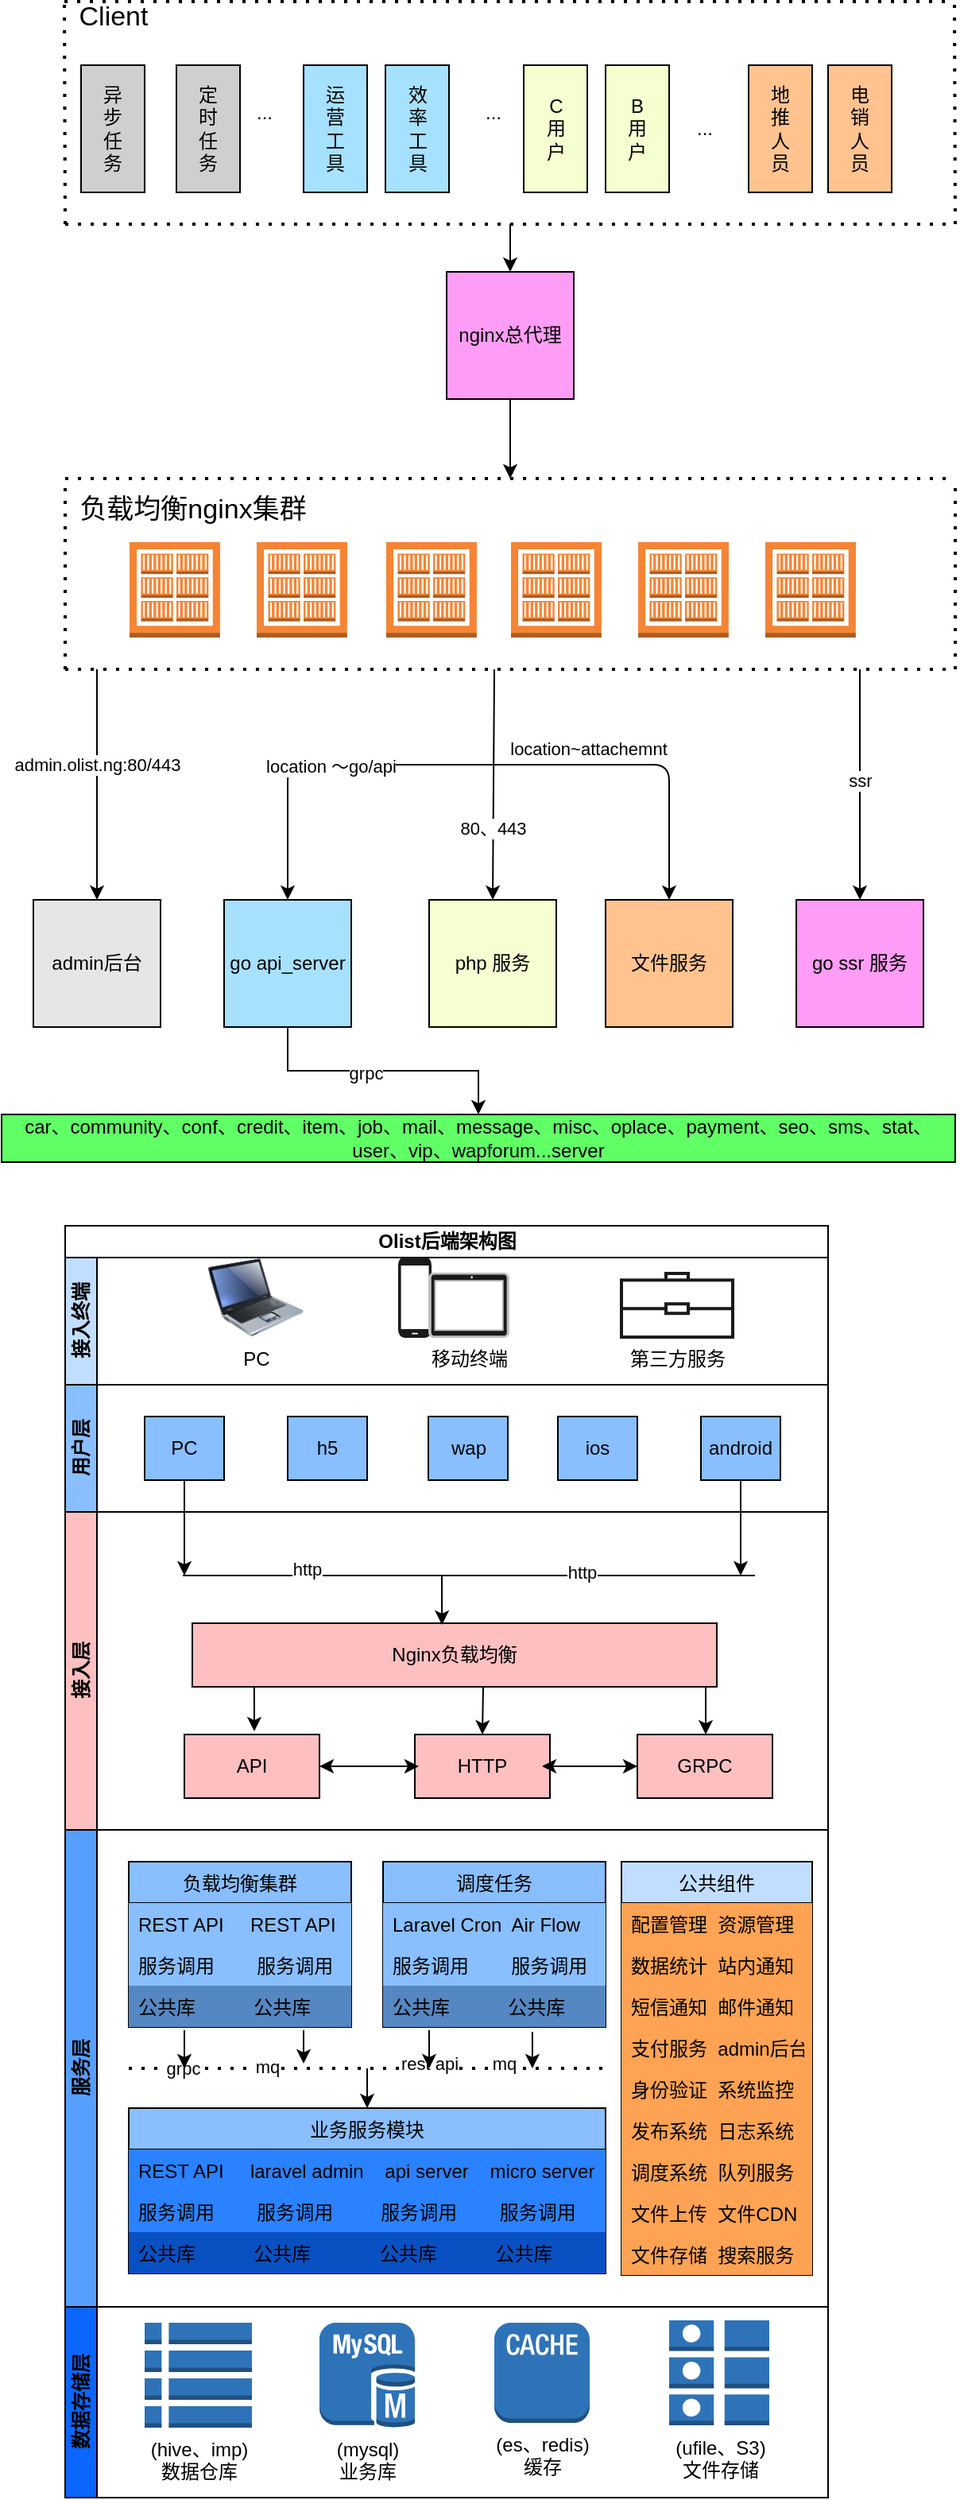 <mxfile version="14.4.9" type="github"><diagram id="2X9w02Ml61jo0lZJwtkf" name="Page-1"><mxGraphModel dx="1082" dy="553" grid="1" gridSize="10" guides="1" tooltips="1" connect="1" arrows="1" fold="1" page="1" pageScale="1" pageWidth="827" pageHeight="1169" math="0" shadow="0"><root><mxCell id="0"/><mxCell id="1" parent="0"/><mxCell id="3t1yqR0x10s6jiks58FH-15" value="" style="edgeStyle=orthogonalEdgeStyle;rounded=0;orthogonalLoop=1;jettySize=auto;html=1;" edge="1" parent="1" source="3t1yqR0x10s6jiks58FH-1"><mxGeometry relative="1" as="geometry"><mxPoint x="440" y="320" as="targetPoint"/></mxGeometry></mxCell><mxCell id="3t1yqR0x10s6jiks58FH-1" value="nginx总代理" style="whiteSpace=wrap;html=1;aspect=fixed;fillColor=#FF9CF5;" vertex="1" parent="1"><mxGeometry x="400" y="190" width="80" height="80" as="geometry"/></mxCell><mxCell id="3t1yqR0x10s6jiks58FH-2" value="admin后台" style="whiteSpace=wrap;html=1;aspect=fixed;fillColor=#E6E6E6;" vertex="1" parent="1"><mxGeometry x="140" y="585" width="80" height="80" as="geometry"/></mxCell><mxCell id="3t1yqR0x10s6jiks58FH-64" value="" style="edgeStyle=orthogonalEdgeStyle;rounded=0;orthogonalLoop=1;jettySize=auto;html=1;" edge="1" parent="1" source="3t1yqR0x10s6jiks58FH-3" target="3t1yqR0x10s6jiks58FH-63"><mxGeometry relative="1" as="geometry"/></mxCell><mxCell id="3t1yqR0x10s6jiks58FH-65" value="grpc" style="edgeLabel;html=1;align=center;verticalAlign=middle;resizable=0;points=[];" vertex="1" connectable="0" parent="3t1yqR0x10s6jiks58FH-64"><mxGeometry x="-0.127" y="-1" relative="1" as="geometry"><mxPoint as="offset"/></mxGeometry></mxCell><mxCell id="3t1yqR0x10s6jiks58FH-3" value="go api_server" style="whiteSpace=wrap;html=1;aspect=fixed;fillColor=#A6E1FF;" vertex="1" parent="1"><mxGeometry x="260" y="585" width="80" height="80" as="geometry"/></mxCell><mxCell id="3t1yqR0x10s6jiks58FH-4" value="php 服务" style="whiteSpace=wrap;html=1;aspect=fixed;fillColor=#F5FFCF;" vertex="1" parent="1"><mxGeometry x="389" y="585" width="80" height="80" as="geometry"/></mxCell><mxCell id="3t1yqR0x10s6jiks58FH-5" value="文件服务" style="whiteSpace=wrap;html=1;aspect=fixed;fillColor=#FFC38F;" vertex="1" parent="1"><mxGeometry x="500" y="585" width="80" height="80" as="geometry"/></mxCell><mxCell id="3t1yqR0x10s6jiks58FH-6" value="go ssr 服务" style="whiteSpace=wrap;html=1;aspect=fixed;fillColor=#FF9CF5;" vertex="1" parent="1"><mxGeometry x="620" y="585" width="80" height="80" as="geometry"/></mxCell><mxCell id="3t1yqR0x10s6jiks58FH-8" value="" style="outlineConnect=0;dashed=0;verticalLabelPosition=bottom;verticalAlign=top;align=center;html=1;shape=mxgraph.aws3.ecr_registry;fillColor=#F58534;gradientColor=none;" vertex="1" parent="1"><mxGeometry x="200.5" y="360" width="57" height="60" as="geometry"/></mxCell><mxCell id="3t1yqR0x10s6jiks58FH-10" value="" style="outlineConnect=0;dashed=0;verticalLabelPosition=bottom;verticalAlign=top;align=center;html=1;shape=mxgraph.aws3.ecr_registry;fillColor=#F58534;gradientColor=none;" vertex="1" parent="1"><mxGeometry x="600.5" y="360" width="57" height="60" as="geometry"/></mxCell><mxCell id="3t1yqR0x10s6jiks58FH-11" value="" style="outlineConnect=0;dashed=0;verticalLabelPosition=bottom;verticalAlign=top;align=center;html=1;shape=mxgraph.aws3.ecr_registry;fillColor=#F58534;gradientColor=none;" vertex="1" parent="1"><mxGeometry x="520.5" y="360" width="57" height="60" as="geometry"/></mxCell><mxCell id="3t1yqR0x10s6jiks58FH-12" value="" style="outlineConnect=0;dashed=0;verticalLabelPosition=bottom;verticalAlign=top;align=center;html=1;shape=mxgraph.aws3.ecr_registry;fillColor=#F58534;gradientColor=none;" vertex="1" parent="1"><mxGeometry x="280.5" y="360" width="57" height="60" as="geometry"/></mxCell><mxCell id="3t1yqR0x10s6jiks58FH-13" value="" style="outlineConnect=0;dashed=0;verticalLabelPosition=bottom;verticalAlign=top;align=center;html=1;shape=mxgraph.aws3.ecr_registry;fillColor=#F58534;gradientColor=none;" vertex="1" parent="1"><mxGeometry x="362" y="360" width="57" height="60" as="geometry"/></mxCell><mxCell id="3t1yqR0x10s6jiks58FH-14" value="" style="outlineConnect=0;dashed=0;verticalLabelPosition=bottom;verticalAlign=top;align=center;html=1;shape=mxgraph.aws3.ecr_registry;fillColor=#F58534;gradientColor=none;" vertex="1" parent="1"><mxGeometry x="440.5" y="360" width="57" height="60" as="geometry"/></mxCell><mxCell id="3t1yqR0x10s6jiks58FH-16" value="" style="endArrow=none;dashed=1;html=1;dashPattern=1 3;strokeWidth=2;" edge="1" parent="1"><mxGeometry width="50" height="50" relative="1" as="geometry"><mxPoint x="160" y="320" as="sourcePoint"/><mxPoint x="720" y="320" as="targetPoint"/></mxGeometry></mxCell><mxCell id="3t1yqR0x10s6jiks58FH-17" value="" style="endArrow=none;dashed=1;html=1;dashPattern=1 3;strokeWidth=2;" edge="1" parent="1"><mxGeometry width="50" height="50" relative="1" as="geometry"><mxPoint x="720" y="440" as="sourcePoint"/><mxPoint x="720" y="320" as="targetPoint"/></mxGeometry></mxCell><mxCell id="3t1yqR0x10s6jiks58FH-18" value="" style="endArrow=none;dashed=1;html=1;dashPattern=1 3;strokeWidth=2;" edge="1" parent="1"><mxGeometry width="50" height="50" relative="1" as="geometry"><mxPoint x="160" y="440" as="sourcePoint"/><mxPoint x="720" y="440" as="targetPoint"/></mxGeometry></mxCell><mxCell id="3t1yqR0x10s6jiks58FH-19" value="" style="endArrow=none;dashed=1;html=1;dashPattern=1 3;strokeWidth=2;" edge="1" parent="1"><mxGeometry width="50" height="50" relative="1" as="geometry"><mxPoint x="160" y="440" as="sourcePoint"/><mxPoint x="160" y="320" as="targetPoint"/></mxGeometry></mxCell><mxCell id="3t1yqR0x10s6jiks58FH-28" value="" style="endArrow=none;dashed=1;html=1;dashPattern=1 3;strokeWidth=2;" edge="1" parent="1"><mxGeometry width="50" height="50" relative="1" as="geometry"><mxPoint x="159.5" y="20" as="sourcePoint"/><mxPoint x="719.5" y="20" as="targetPoint"/></mxGeometry></mxCell><mxCell id="3t1yqR0x10s6jiks58FH-29" value="" style="endArrow=none;dashed=1;html=1;dashPattern=1 3;strokeWidth=2;" edge="1" parent="1"><mxGeometry width="50" height="50" relative="1" as="geometry"><mxPoint x="720" y="160" as="sourcePoint"/><mxPoint x="719.5" y="20" as="targetPoint"/></mxGeometry></mxCell><mxCell id="3t1yqR0x10s6jiks58FH-30" value="" style="endArrow=none;dashed=1;html=1;dashPattern=1 3;strokeWidth=2;" edge="1" parent="1"><mxGeometry width="50" height="50" relative="1" as="geometry"><mxPoint x="160" y="160" as="sourcePoint"/><mxPoint x="720" y="160" as="targetPoint"/></mxGeometry></mxCell><mxCell id="3t1yqR0x10s6jiks58FH-31" value="" style="endArrow=none;dashed=1;html=1;dashPattern=1 3;strokeWidth=2;" edge="1" parent="1"><mxGeometry width="50" height="50" relative="1" as="geometry"><mxPoint x="160" y="160" as="sourcePoint"/><mxPoint x="159.5" y="20" as="targetPoint"/></mxGeometry></mxCell><mxCell id="3t1yqR0x10s6jiks58FH-36" value="异&lt;br&gt;步&lt;br&gt;任&lt;br&gt;务" style="rounded=0;whiteSpace=wrap;html=1;fillColor=#CFCFCF;" vertex="1" parent="1"><mxGeometry x="170" y="60" width="40" height="80" as="geometry"/></mxCell><mxCell id="3t1yqR0x10s6jiks58FH-37" value="定&lt;br&gt;时&lt;br&gt;任&lt;br&gt;务" style="rounded=0;whiteSpace=wrap;html=1;fillColor=#CFCFCF;" vertex="1" parent="1"><mxGeometry x="230" y="60" width="40" height="80" as="geometry"/></mxCell><mxCell id="3t1yqR0x10s6jiks58FH-38" value="..." style="text;html=1;align=center;verticalAlign=middle;resizable=0;points=[];autosize=1;" vertex="1" parent="1"><mxGeometry x="270" y="80" width="30" height="20" as="geometry"/></mxCell><mxCell id="3t1yqR0x10s6jiks58FH-39" value="运&lt;br&gt;营&lt;br&gt;工&lt;br&gt;具" style="rounded=0;whiteSpace=wrap;html=1;fillColor=#A6E1FF;" vertex="1" parent="1"><mxGeometry x="310" y="60" width="40" height="80" as="geometry"/></mxCell><mxCell id="3t1yqR0x10s6jiks58FH-40" value="效&lt;br&gt;率&lt;br&gt;工&lt;br&gt;具" style="rounded=0;whiteSpace=wrap;html=1;fillColor=#A6E1FF;" vertex="1" parent="1"><mxGeometry x="361.5" y="60" width="40" height="80" as="geometry"/></mxCell><mxCell id="3t1yqR0x10s6jiks58FH-41" value="..." style="text;html=1;align=center;verticalAlign=middle;resizable=0;points=[];autosize=1;" vertex="1" parent="1"><mxGeometry x="414" y="80" width="30" height="20" as="geometry"/></mxCell><mxCell id="3t1yqR0x10s6jiks58FH-42" value="C&lt;br&gt;用&lt;br&gt;户" style="rounded=0;whiteSpace=wrap;html=1;fillColor=#F5FFCF;" vertex="1" parent="1"><mxGeometry x="448.5" y="60" width="40" height="80" as="geometry"/></mxCell><mxCell id="3t1yqR0x10s6jiks58FH-43" value="B&lt;br&gt;用&lt;br&gt;户" style="rounded=0;whiteSpace=wrap;html=1;fillColor=#F5FFCF;" vertex="1" parent="1"><mxGeometry x="500" y="60" width="40" height="80" as="geometry"/></mxCell><mxCell id="3t1yqR0x10s6jiks58FH-44" value="地&lt;br&gt;推&lt;br&gt;人&lt;br&gt;员" style="rounded=0;whiteSpace=wrap;html=1;fillColor=#FFC38F;" vertex="1" parent="1"><mxGeometry x="590" y="60" width="40" height="80" as="geometry"/></mxCell><mxCell id="3t1yqR0x10s6jiks58FH-45" value="&lt;font style=&quot;font-size: 17px&quot;&gt;Client&lt;/font&gt;" style="text;html=1;align=center;verticalAlign=middle;resizable=0;points=[];autosize=1;" vertex="1" parent="1"><mxGeometry x="160" y="20" width="60" height="20" as="geometry"/></mxCell><mxCell id="3t1yqR0x10s6jiks58FH-47" value="..." style="text;html=1;align=center;verticalAlign=middle;resizable=0;points=[];autosize=1;" vertex="1" parent="1"><mxGeometry x="547" y="90" width="30" height="20" as="geometry"/></mxCell><mxCell id="3t1yqR0x10s6jiks58FH-48" value="电&lt;br&gt;销&lt;br&gt;人&lt;br&gt;员" style="rounded=0;whiteSpace=wrap;html=1;fillColor=#FFC38F;" vertex="1" parent="1"><mxGeometry x="640" y="60" width="40" height="80" as="geometry"/></mxCell><mxCell id="3t1yqR0x10s6jiks58FH-50" value="" style="endArrow=classic;html=1;entryX=0.5;entryY=0;entryDx=0;entryDy=0;" edge="1" parent="1" target="3t1yqR0x10s6jiks58FH-1"><mxGeometry width="50" height="50" relative="1" as="geometry"><mxPoint x="440" y="160" as="sourcePoint"/><mxPoint x="450" y="120" as="targetPoint"/></mxGeometry></mxCell><mxCell id="3t1yqR0x10s6jiks58FH-51" value="&lt;font style=&quot;font-size: 17px&quot;&gt;负载均衡nginx集群&lt;/font&gt;" style="text;html=1;align=center;verticalAlign=middle;resizable=0;points=[];autosize=1;" vertex="1" parent="1"><mxGeometry x="160" y="330" width="160" height="20" as="geometry"/></mxCell><mxCell id="3t1yqR0x10s6jiks58FH-52" value="" style="endArrow=classic;html=1;entryX=0.5;entryY=0;entryDx=0;entryDy=0;" edge="1" parent="1" target="3t1yqR0x10s6jiks58FH-4"><mxGeometry width="50" height="50" relative="1" as="geometry"><mxPoint x="430" y="440" as="sourcePoint"/><mxPoint x="434" y="570" as="targetPoint"/></mxGeometry></mxCell><mxCell id="3t1yqR0x10s6jiks58FH-54" value="80、443" style="edgeLabel;html=1;align=center;verticalAlign=middle;resizable=0;points=[];" vertex="1" connectable="0" parent="3t1yqR0x10s6jiks58FH-52"><mxGeometry x="-0.076" y="-1" relative="1" as="geometry"><mxPoint x="0.46" y="33.01" as="offset"/></mxGeometry></mxCell><mxCell id="3t1yqR0x10s6jiks58FH-55" value="" style="endArrow=classic;html=1;entryX=0.5;entryY=0;entryDx=0;entryDy=0;" edge="1" parent="1" target="3t1yqR0x10s6jiks58FH-2"><mxGeometry width="50" height="50" relative="1" as="geometry"><mxPoint x="180" y="440" as="sourcePoint"/><mxPoint x="450" y="470" as="targetPoint"/></mxGeometry></mxCell><mxCell id="3t1yqR0x10s6jiks58FH-56" value="admin.olist.ng:80/443" style="edgeLabel;html=1;align=center;verticalAlign=middle;resizable=0;points=[];" vertex="1" connectable="0" parent="3t1yqR0x10s6jiks58FH-55"><mxGeometry x="-0.421" y="-2" relative="1" as="geometry"><mxPoint x="2" y="18" as="offset"/></mxGeometry></mxCell><mxCell id="3t1yqR0x10s6jiks58FH-57" value="" style="endArrow=classic;html=1;entryX=0.5;entryY=0;entryDx=0;entryDy=0;" edge="1" parent="1" target="3t1yqR0x10s6jiks58FH-3"><mxGeometry width="50" height="50" relative="1" as="geometry"><mxPoint x="430" y="500" as="sourcePoint"/><mxPoint x="450" y="550" as="targetPoint"/><Array as="points"><mxPoint x="300" y="500"/></Array></mxGeometry></mxCell><mxCell id="3t1yqR0x10s6jiks58FH-58" value="location ～go/api" style="edgeLabel;html=1;align=center;verticalAlign=middle;resizable=0;points=[];" vertex="1" connectable="0" parent="3t1yqR0x10s6jiks58FH-57"><mxGeometry x="-0.042" y="1" relative="1" as="geometry"><mxPoint as="offset"/></mxGeometry></mxCell><mxCell id="3t1yqR0x10s6jiks58FH-59" value="" style="endArrow=classic;html=1;entryX=0.5;entryY=0;entryDx=0;entryDy=0;" edge="1" parent="1" target="3t1yqR0x10s6jiks58FH-5"><mxGeometry width="50" height="50" relative="1" as="geometry"><mxPoint x="430" y="500" as="sourcePoint"/><mxPoint x="450" y="490" as="targetPoint"/><Array as="points"><mxPoint x="540" y="500"/></Array></mxGeometry></mxCell><mxCell id="3t1yqR0x10s6jiks58FH-60" value="location~attachemnt" style="edgeLabel;html=1;align=center;verticalAlign=middle;resizable=0;points=[];" vertex="1" connectable="0" parent="3t1yqR0x10s6jiks58FH-59"><mxGeometry x="-0.58" y="-2" relative="1" as="geometry"><mxPoint x="17.5" y="-12" as="offset"/></mxGeometry></mxCell><mxCell id="3t1yqR0x10s6jiks58FH-61" value="" style="endArrow=classic;html=1;entryX=0.5;entryY=0;entryDx=0;entryDy=0;" edge="1" parent="1" target="3t1yqR0x10s6jiks58FH-6"><mxGeometry width="50" height="50" relative="1" as="geometry"><mxPoint x="660" y="440" as="sourcePoint"/><mxPoint x="450" y="490" as="targetPoint"/><Array as="points"><mxPoint x="660" y="500"/></Array></mxGeometry></mxCell><mxCell id="3t1yqR0x10s6jiks58FH-62" value="ssr" style="edgeLabel;html=1;align=center;verticalAlign=middle;resizable=0;points=[];" vertex="1" connectable="0" parent="3t1yqR0x10s6jiks58FH-61"><mxGeometry x="-0.522" y="1" relative="1" as="geometry"><mxPoint x="-1" y="35" as="offset"/></mxGeometry></mxCell><mxCell id="3t1yqR0x10s6jiks58FH-63" value="car、community、conf、credit、item、job、mail、message、misc、oplace、payment、seo、sms、stat、user、vip、wapforum...server" style="whiteSpace=wrap;html=1;fillColor=#61FF66;" vertex="1" parent="1"><mxGeometry x="120" y="720" width="600" height="30" as="geometry"/></mxCell><mxCell id="3t1yqR0x10s6jiks58FH-67" value="Olist后端架构图" style="swimlane;html=1;childLayout=stackLayout;resizeParent=1;resizeParentMax=0;horizontal=1;startSize=20;horizontalStack=0;" vertex="1" parent="1"><mxGeometry x="160" y="790" width="480" height="380" as="geometry"/></mxCell><mxCell id="3t1yqR0x10s6jiks58FH-68" value="接入终端" style="swimlane;html=1;startSize=20;horizontal=0;fillColor=#C2DEFF;" vertex="1" parent="3t1yqR0x10s6jiks58FH-67"><mxGeometry y="20" width="480" height="80" as="geometry"/></mxCell><mxCell id="3t1yqR0x10s6jiks58FH-69" value="PC" style="image;html=1;image=img/lib/clip_art/computers/Laptop_128x128.png" vertex="1" parent="3t1yqR0x10s6jiks58FH-68"><mxGeometry x="90" width="60" height="50" as="geometry"/></mxCell><mxCell id="3t1yqR0x10s6jiks58FH-70" value="" style="verticalLabelPosition=bottom;verticalAlign=top;html=1;shadow=0;dashed=0;strokeWidth=1;shape=mxgraph.android.phone2;strokeColor=#1A1A1A;fillColor=#1A1A1A;" vertex="1" parent="3t1yqR0x10s6jiks58FH-68"><mxGeometry x="210" width="20" height="50" as="geometry"/></mxCell><mxCell id="3t1yqR0x10s6jiks58FH-71" value="&lt;span&gt;移动终端&lt;/span&gt;" style="verticalLabelPosition=bottom;verticalAlign=top;html=1;shadow=0;dashed=0;strokeWidth=1;shape=mxgraph.android.tab2;strokeColor=#c0c0c0;direction=north;fillColor=#1A1A1A;" vertex="1" parent="3t1yqR0x10s6jiks58FH-68"><mxGeometry x="229" y="10" width="50" height="40" as="geometry"/></mxCell><mxCell id="3t1yqR0x10s6jiks58FH-72" value="第三方服务" style="html=1;verticalLabelPosition=bottom;align=center;labelBackgroundColor=#ffffff;verticalAlign=top;strokeWidth=2;shadow=0;dashed=0;shape=mxgraph.ios7.icons.briefcase;fillColor=#FFFFFF;strokeColor=#1A1A1A;" vertex="1" parent="3t1yqR0x10s6jiks58FH-68"><mxGeometry x="350" y="10" width="70" height="40.05" as="geometry"/></mxCell><mxCell id="3t1yqR0x10s6jiks58FH-73" value="用户层" style="swimlane;html=1;startSize=20;horizontal=0;fillColor=#89BFFF;" vertex="1" parent="3t1yqR0x10s6jiks58FH-67"><mxGeometry y="100" width="480" height="80" as="geometry"/></mxCell><mxCell id="3t1yqR0x10s6jiks58FH-74" value="PC" style="whiteSpace=wrap;html=1;fillColor=#89BFFF;" vertex="1" parent="3t1yqR0x10s6jiks58FH-73"><mxGeometry x="50" y="20" width="50" height="40" as="geometry"/></mxCell><mxCell id="3t1yqR0x10s6jiks58FH-75" value="h5" style="whiteSpace=wrap;html=1;fillColor=#89BFFF;" vertex="1" parent="3t1yqR0x10s6jiks58FH-73"><mxGeometry x="140" y="20" width="50" height="40" as="geometry"/></mxCell><mxCell id="3t1yqR0x10s6jiks58FH-76" value="android" style="whiteSpace=wrap;html=1;fillColor=#89BFFF;" vertex="1" parent="3t1yqR0x10s6jiks58FH-73"><mxGeometry x="400" y="20" width="50" height="40" as="geometry"/></mxCell><mxCell id="3t1yqR0x10s6jiks58FH-77" value="ios" style="whiteSpace=wrap;html=1;fillColor=#89BFFF;" vertex="1" parent="3t1yqR0x10s6jiks58FH-73"><mxGeometry x="310" y="20" width="50" height="40" as="geometry"/></mxCell><mxCell id="3t1yqR0x10s6jiks58FH-78" value="wap" style="whiteSpace=wrap;html=1;fillColor=#89BFFF;" vertex="1" parent="3t1yqR0x10s6jiks58FH-73"><mxGeometry x="228.5" y="20" width="50" height="40" as="geometry"/></mxCell><mxCell id="3t1yqR0x10s6jiks58FH-79" value="接入层" style="swimlane;html=1;startSize=20;horizontal=0;fillColor=#FEBFC1;" vertex="1" parent="3t1yqR0x10s6jiks58FH-67"><mxGeometry y="180" width="480" height="200" as="geometry"/></mxCell><mxCell id="3t1yqR0x10s6jiks58FH-80" value="Nginx负载均衡" style="whiteSpace=wrap;html=1;fillColor=#FEBFC1;" vertex="1" parent="3t1yqR0x10s6jiks58FH-79"><mxGeometry x="80" y="70" width="330" height="40" as="geometry"/></mxCell><mxCell id="3t1yqR0x10s6jiks58FH-81" value="" style="endArrow=classic;html=1;entryX=0.476;entryY=0.025;entryDx=0;entryDy=0;entryPerimeter=0;" edge="1" parent="3t1yqR0x10s6jiks58FH-79" target="3t1yqR0x10s6jiks58FH-80"><mxGeometry width="50" height="50" relative="1" as="geometry"><mxPoint x="237" y="40" as="sourcePoint"/><mxPoint x="237" y="65" as="targetPoint"/></mxGeometry></mxCell><mxCell id="3t1yqR0x10s6jiks58FH-82" value="" style="endArrow=none;html=1;" edge="1" parent="3t1yqR0x10s6jiks58FH-79"><mxGeometry width="50" height="50" relative="1" as="geometry"><mxPoint x="74" y="40" as="sourcePoint"/><mxPoint x="434" y="40" as="targetPoint"/></mxGeometry></mxCell><mxCell id="3t1yqR0x10s6jiks58FH-83" value="http" style="edgeLabel;html=1;align=center;verticalAlign=middle;resizable=0;points=[];" vertex="1" connectable="0" parent="3t1yqR0x10s6jiks58FH-82"><mxGeometry x="-0.567" y="4" relative="1" as="geometry"><mxPoint as="offset"/></mxGeometry></mxCell><mxCell id="3t1yqR0x10s6jiks58FH-84" value="http" style="edgeLabel;html=1;align=center;verticalAlign=middle;resizable=0;points=[];" vertex="1" connectable="0" parent="3t1yqR0x10s6jiks58FH-82"><mxGeometry x="0.394" y="2" relative="1" as="geometry"><mxPoint as="offset"/></mxGeometry></mxCell><mxCell id="3t1yqR0x10s6jiks58FH-85" value="API" style="whiteSpace=wrap;html=1;fillColor=#FEBFC1;" vertex="1" parent="3t1yqR0x10s6jiks58FH-79"><mxGeometry x="75" y="140" width="85" height="40" as="geometry"/></mxCell><mxCell id="3t1yqR0x10s6jiks58FH-86" value="GRPC" style="whiteSpace=wrap;html=1;fillColor=#FEBFC1;" vertex="1" parent="3t1yqR0x10s6jiks58FH-79"><mxGeometry x="360" y="140" width="85" height="40" as="geometry"/></mxCell><mxCell id="3t1yqR0x10s6jiks58FH-87" value="HTTP" style="whiteSpace=wrap;html=1;fillColor=#FEBFC1;" vertex="1" parent="3t1yqR0x10s6jiks58FH-79"><mxGeometry x="220" y="140" width="85" height="40" as="geometry"/></mxCell><mxCell id="3t1yqR0x10s6jiks58FH-88" value="" style="endArrow=classic;html=1;exitX=0.118;exitY=1;exitDx=0;exitDy=0;exitPerimeter=0;" edge="1" parent="3t1yqR0x10s6jiks58FH-79" source="3t1yqR0x10s6jiks58FH-80"><mxGeometry width="50" height="50" relative="1" as="geometry"><mxPoint x="247" y="50" as="sourcePoint"/><mxPoint x="119" y="138" as="targetPoint"/></mxGeometry></mxCell><mxCell id="3t1yqR0x10s6jiks58FH-89" value="" style="endArrow=classic;html=1;" edge="1" parent="3t1yqR0x10s6jiks58FH-79"><mxGeometry width="50" height="50" relative="1" as="geometry"><mxPoint x="403" y="110" as="sourcePoint"/><mxPoint x="403" y="140" as="targetPoint"/></mxGeometry></mxCell><mxCell id="3t1yqR0x10s6jiks58FH-90" value="服务层" style="swimlane;html=1;startSize=20;horizontal=0;fillColor=#569FFE;" vertex="1" parent="1"><mxGeometry x="160" y="1170" width="480" height="300" as="geometry"/></mxCell><mxCell id="3t1yqR0x10s6jiks58FH-91" value="负载均衡集群" style="swimlane;fontStyle=0;childLayout=stackLayout;horizontal=1;startSize=26;fillColor=#89BFFF;horizontalStack=0;resizeParent=1;resizeParentMax=0;resizeLast=0;collapsible=1;marginBottom=0;" vertex="1" parent="3t1yqR0x10s6jiks58FH-90"><mxGeometry x="40" y="20" width="140" height="104" as="geometry"/></mxCell><mxCell id="3t1yqR0x10s6jiks58FH-92" value="REST API     REST API" style="text;strokeColor=none;fillColor=#89BFFF;align=left;verticalAlign=top;spacingLeft=4;spacingRight=4;overflow=hidden;rotatable=0;points=[[0,0.5],[1,0.5]];portConstraint=eastwest;" vertex="1" parent="3t1yqR0x10s6jiks58FH-91"><mxGeometry y="26" width="140" height="26" as="geometry"/></mxCell><mxCell id="3t1yqR0x10s6jiks58FH-93" value="服务调用        服务调用" style="text;strokeColor=none;fillColor=#89BFFF;align=left;verticalAlign=top;spacingLeft=4;spacingRight=4;overflow=hidden;rotatable=0;points=[[0,0.5],[1,0.5]];portConstraint=eastwest;" vertex="1" parent="3t1yqR0x10s6jiks58FH-91"><mxGeometry y="52" width="140" height="26" as="geometry"/></mxCell><mxCell id="3t1yqR0x10s6jiks58FH-94" value="公共库           公共库&#10; " style="text;strokeColor=none;fillColor=#5587C2;align=left;verticalAlign=top;spacingLeft=4;spacingRight=4;overflow=hidden;rotatable=0;points=[[0,0.5],[1,0.5]];portConstraint=eastwest;" vertex="1" parent="3t1yqR0x10s6jiks58FH-91"><mxGeometry y="78" width="140" height="26" as="geometry"/></mxCell><mxCell id="3t1yqR0x10s6jiks58FH-95" value="调度任务" style="swimlane;fontStyle=0;childLayout=stackLayout;horizontal=1;startSize=26;fillColor=#89BFFF;horizontalStack=0;resizeParent=1;resizeParentMax=0;resizeLast=0;collapsible=1;marginBottom=0;" vertex="1" parent="3t1yqR0x10s6jiks58FH-90"><mxGeometry x="200" y="20" width="140" height="104" as="geometry"/></mxCell><mxCell id="3t1yqR0x10s6jiks58FH-96" value="Laravel Cron  Air Flow" style="text;strokeColor=none;fillColor=#89BFFF;align=left;verticalAlign=top;spacingLeft=4;spacingRight=4;overflow=hidden;rotatable=0;points=[[0,0.5],[1,0.5]];portConstraint=eastwest;" vertex="1" parent="3t1yqR0x10s6jiks58FH-95"><mxGeometry y="26" width="140" height="26" as="geometry"/></mxCell><mxCell id="3t1yqR0x10s6jiks58FH-97" value="服务调用        服务调用" style="text;strokeColor=none;fillColor=#89BFFF;align=left;verticalAlign=top;spacingLeft=4;spacingRight=4;overflow=hidden;rotatable=0;points=[[0,0.5],[1,0.5]];portConstraint=eastwest;" vertex="1" parent="3t1yqR0x10s6jiks58FH-95"><mxGeometry y="52" width="140" height="26" as="geometry"/></mxCell><mxCell id="3t1yqR0x10s6jiks58FH-98" value="公共库           公共库&#10; " style="text;strokeColor=none;fillColor=#5587C2;align=left;verticalAlign=top;spacingLeft=4;spacingRight=4;overflow=hidden;rotatable=0;points=[[0,0.5],[1,0.5]];portConstraint=eastwest;" vertex="1" parent="3t1yqR0x10s6jiks58FH-95"><mxGeometry y="78" width="140" height="26" as="geometry"/></mxCell><mxCell id="3t1yqR0x10s6jiks58FH-99" value="业务服务模块" style="swimlane;fontStyle=0;childLayout=stackLayout;horizontal=1;startSize=26;fillColor=#89BFFF;horizontalStack=0;resizeParent=1;resizeParentMax=0;resizeLast=0;collapsible=1;marginBottom=0;" vertex="1" parent="3t1yqR0x10s6jiks58FH-90"><mxGeometry x="40" y="175" width="300" height="104" as="geometry"/></mxCell><mxCell id="3t1yqR0x10s6jiks58FH-100" value="REST API     laravel admin    api server    micro server" style="text;strokeColor=none;fillColor=#2A82FF;align=left;verticalAlign=top;spacingLeft=4;spacingRight=4;overflow=hidden;rotatable=0;points=[[0,0.5],[1,0.5]];portConstraint=eastwest;" vertex="1" parent="3t1yqR0x10s6jiks58FH-99"><mxGeometry y="26" width="300" height="26" as="geometry"/></mxCell><mxCell id="3t1yqR0x10s6jiks58FH-101" value="服务调用        服务调用         服务调用        服务调用&#10; " style="text;strokeColor=none;fillColor=#2A82FF;align=left;verticalAlign=top;spacingLeft=4;spacingRight=4;overflow=hidden;rotatable=0;points=[[0,0.5],[1,0.5]];portConstraint=eastwest;" vertex="1" parent="3t1yqR0x10s6jiks58FH-99"><mxGeometry y="52" width="300" height="26" as="geometry"/></mxCell><mxCell id="3t1yqR0x10s6jiks58FH-102" value="公共库           公共库             公共库           公共库" style="text;strokeColor=none;fillColor=#0950C2;align=left;verticalAlign=top;spacingLeft=4;spacingRight=4;overflow=hidden;rotatable=0;points=[[0,0.5],[1,0.5]];portConstraint=eastwest;" vertex="1" parent="3t1yqR0x10s6jiks58FH-99"><mxGeometry y="78" width="300" height="26" as="geometry"/></mxCell><mxCell id="3t1yqR0x10s6jiks58FH-103" value="公共组件" style="swimlane;fontStyle=0;childLayout=stackLayout;horizontal=1;startSize=26;fillColor=#C2DEFF;horizontalStack=0;resizeParent=1;resizeParentMax=0;resizeLast=0;collapsible=1;marginBottom=0;" vertex="1" parent="3t1yqR0x10s6jiks58FH-90"><mxGeometry x="350" y="20" width="120" height="260" as="geometry"/></mxCell><mxCell id="3t1yqR0x10s6jiks58FH-104" value="配置管理  资源管理" style="text;strokeColor=none;fillColor=#FDA353;align=left;verticalAlign=top;spacingLeft=4;spacingRight=4;overflow=hidden;rotatable=0;points=[[0,0.5],[1,0.5]];portConstraint=eastwest;" vertex="1" parent="3t1yqR0x10s6jiks58FH-103"><mxGeometry y="26" width="120" height="26" as="geometry"/></mxCell><mxCell id="3t1yqR0x10s6jiks58FH-105" value="数据统计  站内通知" style="text;strokeColor=none;fillColor=#FDA353;align=left;verticalAlign=top;spacingLeft=4;spacingRight=4;overflow=hidden;rotatable=0;points=[[0,0.5],[1,0.5]];portConstraint=eastwest;" vertex="1" parent="3t1yqR0x10s6jiks58FH-103"><mxGeometry y="52" width="120" height="26" as="geometry"/></mxCell><mxCell id="3t1yqR0x10s6jiks58FH-106" value="短信通知  邮件通知" style="text;strokeColor=none;fillColor=#FDA353;align=left;verticalAlign=top;spacingLeft=4;spacingRight=4;overflow=hidden;rotatable=0;points=[[0,0.5],[1,0.5]];portConstraint=eastwest;" vertex="1" parent="3t1yqR0x10s6jiks58FH-103"><mxGeometry y="78" width="120" height="26" as="geometry"/></mxCell><mxCell id="3t1yqR0x10s6jiks58FH-107" value="支付服务  admin后台" style="text;strokeColor=none;fillColor=#FDA353;align=left;verticalAlign=top;spacingLeft=4;spacingRight=4;overflow=hidden;rotatable=0;points=[[0,0.5],[1,0.5]];portConstraint=eastwest;" vertex="1" parent="3t1yqR0x10s6jiks58FH-103"><mxGeometry y="104" width="120" height="26" as="geometry"/></mxCell><mxCell id="3t1yqR0x10s6jiks58FH-108" value="身份验证  系统监控" style="text;strokeColor=none;fillColor=#FDA353;align=left;verticalAlign=top;spacingLeft=4;spacingRight=4;overflow=hidden;rotatable=0;points=[[0,0.5],[1,0.5]];portConstraint=eastwest;" vertex="1" parent="3t1yqR0x10s6jiks58FH-103"><mxGeometry y="130" width="120" height="26" as="geometry"/></mxCell><mxCell id="3t1yqR0x10s6jiks58FH-109" value="发布系统  日志系统" style="text;strokeColor=none;fillColor=#FDA353;align=left;verticalAlign=top;spacingLeft=4;spacingRight=4;overflow=hidden;rotatable=0;points=[[0,0.5],[1,0.5]];portConstraint=eastwest;" vertex="1" parent="3t1yqR0x10s6jiks58FH-103"><mxGeometry y="156" width="120" height="26" as="geometry"/></mxCell><mxCell id="3t1yqR0x10s6jiks58FH-110" value="调度系统  队列服务" style="text;strokeColor=none;fillColor=#FDA353;align=left;verticalAlign=top;spacingLeft=4;spacingRight=4;overflow=hidden;rotatable=0;points=[[0,0.5],[1,0.5]];portConstraint=eastwest;" vertex="1" parent="3t1yqR0x10s6jiks58FH-103"><mxGeometry y="182" width="120" height="26" as="geometry"/></mxCell><mxCell id="3t1yqR0x10s6jiks58FH-111" value="文件上传  文件CDN" style="text;strokeColor=none;fillColor=#FDA353;align=left;verticalAlign=top;spacingLeft=4;spacingRight=4;overflow=hidden;rotatable=0;points=[[0,0.5],[1,0.5]];portConstraint=eastwest;" vertex="1" parent="3t1yqR0x10s6jiks58FH-103"><mxGeometry y="208" width="120" height="26" as="geometry"/></mxCell><mxCell id="3t1yqR0x10s6jiks58FH-112" value="文件存储  搜索服务" style="text;strokeColor=none;fillColor=#FDA353;align=left;verticalAlign=top;spacingLeft=4;spacingRight=4;overflow=hidden;rotatable=0;points=[[0,0.5],[1,0.5]];portConstraint=eastwest;" vertex="1" parent="3t1yqR0x10s6jiks58FH-103"><mxGeometry y="234" width="120" height="26" as="geometry"/></mxCell><mxCell id="3t1yqR0x10s6jiks58FH-113" value="数据存储层" style="swimlane;html=1;startSize=20;horizontal=0;fillColor=#0B66FE;" vertex="1" parent="1"><mxGeometry x="160" y="1470" width="480" height="120" as="geometry"/></mxCell><mxCell id="3t1yqR0x10s6jiks58FH-114" value="&lt;span&gt;(hive、imp)&lt;/span&gt;&lt;br&gt;&lt;span&gt;数据仓库&lt;/span&gt;" style="outlineConnect=0;dashed=0;verticalLabelPosition=bottom;verticalAlign=top;align=center;html=1;shape=mxgraph.aws3.table;fillColor=#2E73B8;gradientColor=none;" vertex="1" parent="3t1yqR0x10s6jiks58FH-113"><mxGeometry x="50" y="10" width="67.5" height="66" as="geometry"/></mxCell><mxCell id="3t1yqR0x10s6jiks58FH-115" value="&lt;span&gt;(mysql)&lt;/span&gt;&lt;br&gt;&lt;span&gt;业务库&lt;/span&gt;" style="outlineConnect=0;dashed=0;verticalLabelPosition=bottom;verticalAlign=top;align=center;html=1;shape=mxgraph.aws3.mysql_db_instance;fillColor=#2E73B8;gradientColor=none;" vertex="1" parent="3t1yqR0x10s6jiks58FH-113"><mxGeometry x="160" y="10" width="60" height="66" as="geometry"/></mxCell><mxCell id="3t1yqR0x10s6jiks58FH-116" value="&lt;span&gt;(es、redis)&lt;/span&gt;&lt;br&gt;&lt;span&gt;缓存&lt;/span&gt;" style="outlineConnect=0;dashed=0;verticalLabelPosition=bottom;verticalAlign=top;align=center;html=1;shape=mxgraph.aws3.cache_node;fillColor=#2E73B8;gradientColor=none;" vertex="1" parent="3t1yqR0x10s6jiks58FH-113"><mxGeometry x="270" y="10" width="60" height="63" as="geometry"/></mxCell><mxCell id="3t1yqR0x10s6jiks58FH-117" value="&lt;span&gt;(ufile、S3)&lt;/span&gt;&lt;br&gt;&lt;span&gt;文件存储&lt;/span&gt;" style="outlineConnect=0;dashed=0;verticalLabelPosition=bottom;verticalAlign=top;align=center;html=1;shape=mxgraph.aws3.attributes;fillColor=#2E73B8;gradientColor=none;" vertex="1" parent="3t1yqR0x10s6jiks58FH-113"><mxGeometry x="380" y="8.5" width="63" height="66" as="geometry"/></mxCell><mxCell id="3t1yqR0x10s6jiks58FH-118" value="" style="endArrow=classic;html=1;exitX=0.5;exitY=1;exitDx=0;exitDy=0;" edge="1" parent="1" source="3t1yqR0x10s6jiks58FH-74"><mxGeometry width="50" height="50" relative="1" as="geometry"><mxPoint x="230" y="1030" as="sourcePoint"/><mxPoint x="235" y="1010" as="targetPoint"/></mxGeometry></mxCell><mxCell id="3t1yqR0x10s6jiks58FH-119" value="" style="endArrow=classic;html=1;exitX=0.5;exitY=1;exitDx=0;exitDy=0;" edge="1" parent="1" source="3t1yqR0x10s6jiks58FH-76"><mxGeometry width="50" height="50" relative="1" as="geometry"><mxPoint x="245" y="1030" as="sourcePoint"/><mxPoint x="585" y="1010" as="targetPoint"/></mxGeometry></mxCell><mxCell id="3t1yqR0x10s6jiks58FH-120" value="" style="endArrow=none;dashed=1;html=1;dashPattern=1 3;strokeWidth=2;" edge="1" parent="1"><mxGeometry width="50" height="50" relative="1" as="geometry"><mxPoint x="200" y="1320" as="sourcePoint"/><mxPoint x="500" y="1320" as="targetPoint"/></mxGeometry></mxCell><mxCell id="3t1yqR0x10s6jiks58FH-121" value="grpc" style="edgeLabel;html=1;align=center;verticalAlign=middle;resizable=0;points=[];" vertex="1" connectable="0" parent="3t1yqR0x10s6jiks58FH-120"><mxGeometry x="-0.773" relative="1" as="geometry"><mxPoint as="offset"/></mxGeometry></mxCell><mxCell id="3t1yqR0x10s6jiks58FH-122" value="mq" style="edgeLabel;html=1;align=center;verticalAlign=middle;resizable=0;points=[];" vertex="1" connectable="0" parent="3t1yqR0x10s6jiks58FH-120"><mxGeometry x="-0.42" y="1" relative="1" as="geometry"><mxPoint as="offset"/></mxGeometry></mxCell><mxCell id="3t1yqR0x10s6jiks58FH-123" value="rest api" style="edgeLabel;html=1;align=center;verticalAlign=middle;resizable=0;points=[];" vertex="1" connectable="0" parent="3t1yqR0x10s6jiks58FH-120"><mxGeometry x="0.26" y="3" relative="1" as="geometry"><mxPoint as="offset"/></mxGeometry></mxCell><mxCell id="3t1yqR0x10s6jiks58FH-124" value="mq" style="edgeLabel;html=1;align=center;verticalAlign=middle;resizable=0;points=[];" vertex="1" connectable="0" parent="3t1yqR0x10s6jiks58FH-120"><mxGeometry x="0.573" y="3" relative="1" as="geometry"><mxPoint as="offset"/></mxGeometry></mxCell><mxCell id="3t1yqR0x10s6jiks58FH-125" value="" style="endArrow=classic;html=1;exitX=0.671;exitY=1.115;exitDx=0;exitDy=0;exitPerimeter=0;" edge="1" parent="1" source="3t1yqR0x10s6jiks58FH-98"><mxGeometry width="50" height="50" relative="1" as="geometry"><mxPoint x="420" y="1370" as="sourcePoint"/><mxPoint x="454" y="1320" as="targetPoint"/></mxGeometry></mxCell><mxCell id="3t1yqR0x10s6jiks58FH-126" value="" style="endArrow=classic;html=1;exitX=0.207;exitY=1.077;exitDx=0;exitDy=0;exitPerimeter=0;" edge="1" parent="1" source="3t1yqR0x10s6jiks58FH-98"><mxGeometry width="50" height="50" relative="1" as="geometry"><mxPoint x="463.94" y="1306.99" as="sourcePoint"/><mxPoint x="389" y="1320" as="targetPoint"/></mxGeometry></mxCell><mxCell id="3t1yqR0x10s6jiks58FH-127" value="" style="endArrow=classic;html=1;" edge="1" parent="1"><mxGeometry width="50" height="50" relative="1" as="geometry"><mxPoint x="310" y="1296" as="sourcePoint"/><mxPoint x="310" y="1317" as="targetPoint"/></mxGeometry></mxCell><mxCell id="3t1yqR0x10s6jiks58FH-128" value="" style="endArrow=classic;html=1;exitX=0.25;exitY=1.077;exitDx=0;exitDy=0;exitPerimeter=0;" edge="1" parent="1" source="3t1yqR0x10s6jiks58FH-94"><mxGeometry width="50" height="50" relative="1" as="geometry"><mxPoint x="483.94" y="1326.99" as="sourcePoint"/><mxPoint x="235" y="1320" as="targetPoint"/></mxGeometry></mxCell><mxCell id="3t1yqR0x10s6jiks58FH-129" value="" style="endArrow=classic;html=1;entryX=0.5;entryY=0;entryDx=0;entryDy=0;" edge="1" parent="1" target="3t1yqR0x10s6jiks58FH-99"><mxGeometry width="50" height="50" relative="1" as="geometry"><mxPoint x="350" y="1320" as="sourcePoint"/><mxPoint x="494" y="1360" as="targetPoint"/></mxGeometry></mxCell><mxCell id="3t1yqR0x10s6jiks58FH-130" value="" style="endArrow=classic;html=1;entryX=0.5;entryY=0;entryDx=0;entryDy=0;" edge="1" parent="1" target="3t1yqR0x10s6jiks58FH-87"><mxGeometry width="50" height="50" relative="1" as="geometry"><mxPoint x="423" y="1080" as="sourcePoint"/><mxPoint x="430" y="1109" as="targetPoint"/></mxGeometry></mxCell><mxCell id="3t1yqR0x10s6jiks58FH-131" value="" style="edgeStyle=orthogonalEdgeStyle;rounded=0;orthogonalLoop=1;jettySize=auto;html=1;" edge="1" parent="1" source="3t1yqR0x10s6jiks58FH-85"><mxGeometry relative="1" as="geometry"><mxPoint x="382.5" y="1130" as="targetPoint"/></mxGeometry></mxCell><mxCell id="3t1yqR0x10s6jiks58FH-132" value="" style="edgeStyle=orthogonalEdgeStyle;rounded=0;orthogonalLoop=1;jettySize=auto;html=1;" edge="1" parent="1" source="3t1yqR0x10s6jiks58FH-87"><mxGeometry relative="1" as="geometry"><mxPoint x="520" y="1130" as="targetPoint"/></mxGeometry></mxCell><mxCell id="3t1yqR0x10s6jiks58FH-133" value="" style="edgeStyle=orthogonalEdgeStyle;rounded=0;orthogonalLoop=1;jettySize=auto;html=1;" edge="1" parent="1" source="3t1yqR0x10s6jiks58FH-86"><mxGeometry relative="1" as="geometry"><mxPoint x="460" y="1130" as="targetPoint"/></mxGeometry></mxCell><mxCell id="3t1yqR0x10s6jiks58FH-134" value="" style="edgeStyle=orthogonalEdgeStyle;rounded=0;orthogonalLoop=1;jettySize=auto;html=1;" edge="1" parent="1" source="3t1yqR0x10s6jiks58FH-87"><mxGeometry relative="1" as="geometry"><mxPoint x="320" y="1130" as="targetPoint"/></mxGeometry></mxCell></root></mxGraphModel></diagram></mxfile>